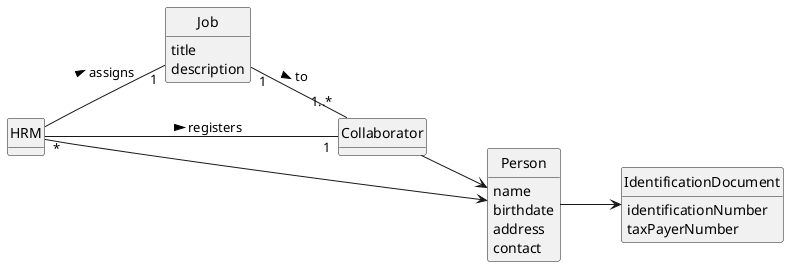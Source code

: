 @startuml
skinparam monochrome true
skinparam packageStyle rectangle
skinparam shadowing false

left to right direction

skinparam classAttributeIconSize 0

hide circle
hide methods


class HRM {
}

class Job {
    title
    description
}

class Collaborator {

}

class Person {
    name
    birthdate
    address
    contact

}

class IdentificationDocument{
  identificationNumber
  taxPayerNumber
}

' Relationships
HRM  -->  Person
Collaborator  -->  Person
Person  -->  IdentificationDocument
HRM "*" -- "1" Collaborator : registers >
HRM -- "1" Job : assigns >
Job "1" -- "1..*" Collaborator : to >

@enduml
